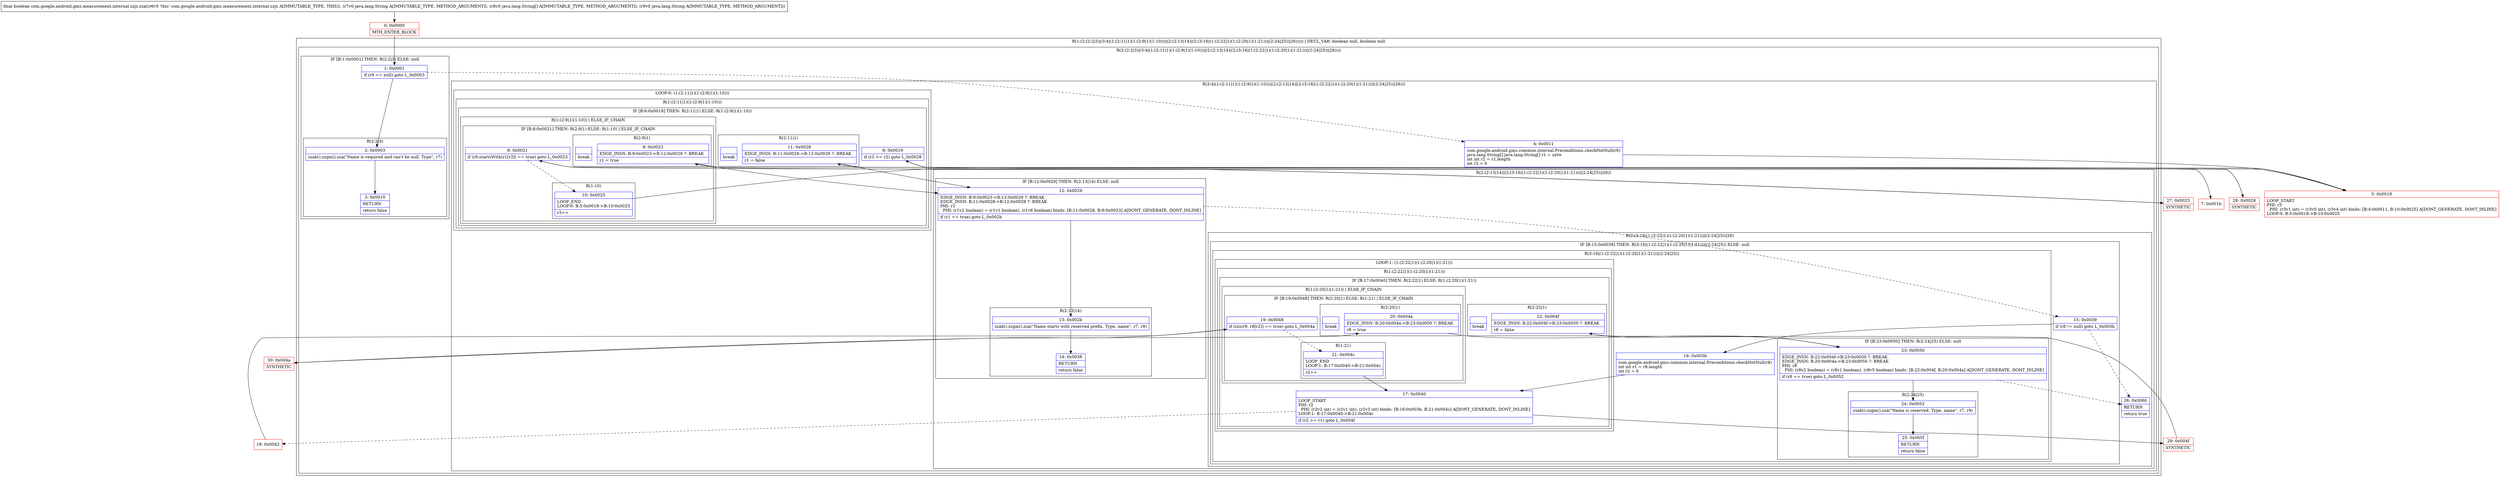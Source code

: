 digraph "CFG forcom.google.android.gms.measurement.internal.zzjs.zza(Ljava\/lang\/String;[Ljava\/lang\/String;Ljava\/lang\/String;)Z" {
subgraph cluster_Region_76250496 {
label = "R(1:(2:(2:2|3)|(3:4|(1:(2:11|1)(1:(2:9|1)(1:10)))|(2:(2:13|14)|(2:(3:16|(1:(2:22|1)(1:(2:20|1)(1:21)))|(2:24|25))|26))))) | DECL_VAR: boolean null, boolean null\l";
node [shape=record,color=blue];
subgraph cluster_Region_269205443 {
label = "R(2:(2:2|3)|(3:4|(1:(2:11|1)(1:(2:9|1)(1:10)))|(2:(2:13|14)|(2:(3:16|(1:(2:22|1)(1:(2:20|1)(1:21)))|(2:24|25))|26))))";
node [shape=record,color=blue];
subgraph cluster_IfRegion_1824868504 {
label = "IF [B:1:0x0001] THEN: R(2:2|3) ELSE: null";
node [shape=record,color=blue];
Node_1 [shape=record,label="{1\:\ 0x0001|if (r9 == null) goto L_0x0003\l}"];
subgraph cluster_Region_1511143835 {
label = "R(2:2|3)";
node [shape=record,color=blue];
Node_2 [shape=record,label="{2\:\ 0x0003|zzab().zzgm().zza(\"Name is required and can't be null. Type\", r7)\l}"];
Node_3 [shape=record,label="{3\:\ 0x0010|RETURN\l|return false\l}"];
}
}
subgraph cluster_Region_2024426045 {
label = "R(3:4|(1:(2:11|1)(1:(2:9|1)(1:10)))|(2:(2:13|14)|(2:(3:16|(1:(2:22|1)(1:(2:20|1)(1:21)))|(2:24|25))|26)))";
node [shape=record,color=blue];
Node_4 [shape=record,label="{4\:\ 0x0011|com.google.android.gms.common.internal.Preconditions.checkNotNull(r9)\ljava.lang.String[] java.lang.String[] r1 = zztw\lint int r2 = r1.length\lint r3 = 0\l}"];
subgraph cluster_LoopRegion_95041572 {
label = "LOOP:0: (1:(2:11|1)(1:(2:9|1)(1:10)))";
node [shape=record,color=blue];
subgraph cluster_Region_1209166581 {
label = "R(1:(2:11|1)(1:(2:9|1)(1:10)))";
node [shape=record,color=blue];
subgraph cluster_IfRegion_257916108 {
label = "IF [B:6:0x0019] THEN: R(2:11|1) ELSE: R(1:(2:9|1)(1:10))";
node [shape=record,color=blue];
Node_6 [shape=record,label="{6\:\ 0x0019|if (r3 \>= r2) goto L_0x0028\l}"];
subgraph cluster_Region_287368897 {
label = "R(2:11|1)";
node [shape=record,color=blue];
Node_11 [shape=record,label="{11\:\ 0x0028|EDGE_INSN: B:11:0x0028\-\>B:12:0x0029 ?: BREAK  \l|r1 = false\l}"];
Node_InsnContainer_240478951 [shape=record,label="{|break\l}"];
}
subgraph cluster_Region_1170228311 {
label = "R(1:(2:9|1)(1:10)) | ELSE_IF_CHAIN\l";
node [shape=record,color=blue];
subgraph cluster_IfRegion_1625755947 {
label = "IF [B:8:0x0021] THEN: R(2:9|1) ELSE: R(1:10) | ELSE_IF_CHAIN\l";
node [shape=record,color=blue];
Node_8 [shape=record,label="{8\:\ 0x0021|if (r9.startsWith(r1[r3]) == true) goto L_0x0023\l}"];
subgraph cluster_Region_1234621319 {
label = "R(2:9|1)";
node [shape=record,color=blue];
Node_9 [shape=record,label="{9\:\ 0x0023|EDGE_INSN: B:9:0x0023\-\>B:12:0x0029 ?: BREAK  \l|r1 = true\l}"];
Node_InsnContainer_301936595 [shape=record,label="{|break\l}"];
}
subgraph cluster_Region_997308464 {
label = "R(1:10)";
node [shape=record,color=blue];
Node_10 [shape=record,label="{10\:\ 0x0025|LOOP_END\lLOOP:0: B:5:0x0018\-\>B:10:0x0025\l|r3++\l}"];
}
}
}
}
}
}
subgraph cluster_Region_1247918811 {
label = "R(2:(2:13|14)|(2:(3:16|(1:(2:22|1)(1:(2:20|1)(1:21)))|(2:24|25))|26))";
node [shape=record,color=blue];
subgraph cluster_IfRegion_1866916642 {
label = "IF [B:12:0x0029] THEN: R(2:13|14) ELSE: null";
node [shape=record,color=blue];
Node_12 [shape=record,label="{12\:\ 0x0029|EDGE_INSN: B:9:0x0023\-\>B:12:0x0029 ?: BREAK  \lEDGE_INSN: B:11:0x0028\-\>B:12:0x0029 ?: BREAK  \lPHI: r1 \l  PHI: (r1v2 boolean) = (r1v1 boolean), (r1v6 boolean) binds: [B:11:0x0028, B:9:0x0023] A[DONT_GENERATE, DONT_INLINE]\l|if (r1 == true) goto L_0x002b\l}"];
subgraph cluster_Region_677638241 {
label = "R(2:13|14)";
node [shape=record,color=blue];
Node_13 [shape=record,label="{13\:\ 0x002b|zzab().zzgm().zza(\"Name starts with reserved prefix. Type, name\", r7, r9)\l}"];
Node_14 [shape=record,label="{14\:\ 0x0038|RETURN\l|return false\l}"];
}
}
subgraph cluster_Region_1082839817 {
label = "R(2:(3:16|(1:(2:22|1)(1:(2:20|1)(1:21)))|(2:24|25))|26)";
node [shape=record,color=blue];
subgraph cluster_IfRegion_125443745 {
label = "IF [B:15:0x0039] THEN: R(3:16|(1:(2:22|1)(1:(2:20|1)(1:21)))|(2:24|25)) ELSE: null";
node [shape=record,color=blue];
Node_15 [shape=record,label="{15\:\ 0x0039|if (r8 != null) goto L_0x003b\l}"];
subgraph cluster_Region_1037795173 {
label = "R(3:16|(1:(2:22|1)(1:(2:20|1)(1:21)))|(2:24|25))";
node [shape=record,color=blue];
Node_16 [shape=record,label="{16\:\ 0x003b|com.google.android.gms.common.internal.Preconditions.checkNotNull(r8)\lint int r1 = r8.length\lint r2 = 0\l}"];
subgraph cluster_LoopRegion_1602069151 {
label = "LOOP:1: (1:(2:22|1)(1:(2:20|1)(1:21)))";
node [shape=record,color=blue];
subgraph cluster_Region_1747624425 {
label = "R(1:(2:22|1)(1:(2:20|1)(1:21)))";
node [shape=record,color=blue];
subgraph cluster_IfRegion_199090390 {
label = "IF [B:17:0x0040] THEN: R(2:22|1) ELSE: R(1:(2:20|1)(1:21))";
node [shape=record,color=blue];
Node_17 [shape=record,label="{17\:\ 0x0040|LOOP_START\lPHI: r2 \l  PHI: (r2v2 int) = (r2v1 int), (r2v3 int) binds: [B:16:0x003b, B:21:0x004c] A[DONT_GENERATE, DONT_INLINE]\lLOOP:1: B:17:0x0040\-\>B:21:0x004c\l|if (r2 \>= r1) goto L_0x004f\l}"];
subgraph cluster_Region_82743330 {
label = "R(2:22|1)";
node [shape=record,color=blue];
Node_22 [shape=record,label="{22\:\ 0x004f|EDGE_INSN: B:22:0x004f\-\>B:23:0x0050 ?: BREAK  \l|r8 = false\l}"];
Node_InsnContainer_2125342078 [shape=record,label="{|break\l}"];
}
subgraph cluster_Region_695640860 {
label = "R(1:(2:20|1)(1:21)) | ELSE_IF_CHAIN\l";
node [shape=record,color=blue];
subgraph cluster_IfRegion_1655237445 {
label = "IF [B:19:0x0048] THEN: R(2:20|1) ELSE: R(1:21) | ELSE_IF_CHAIN\l";
node [shape=record,color=blue];
Node_19 [shape=record,label="{19\:\ 0x0048|if (zzs(r9, r8[r2]) == true) goto L_0x004a\l}"];
subgraph cluster_Region_1624316729 {
label = "R(2:20|1)";
node [shape=record,color=blue];
Node_20 [shape=record,label="{20\:\ 0x004a|EDGE_INSN: B:20:0x004a\-\>B:23:0x0050 ?: BREAK  \l|r8 = true\l}"];
Node_InsnContainer_455968247 [shape=record,label="{|break\l}"];
}
subgraph cluster_Region_492640642 {
label = "R(1:21)";
node [shape=record,color=blue];
Node_21 [shape=record,label="{21\:\ 0x004c|LOOP_END\lLOOP:1: B:17:0x0040\-\>B:21:0x004c\l|r2++\l}"];
}
}
}
}
}
}
subgraph cluster_IfRegion_641030802 {
label = "IF [B:23:0x0050] THEN: R(2:24|25) ELSE: null";
node [shape=record,color=blue];
Node_23 [shape=record,label="{23\:\ 0x0050|EDGE_INSN: B:22:0x004f\-\>B:23:0x0050 ?: BREAK  \lEDGE_INSN: B:20:0x004a\-\>B:23:0x0050 ?: BREAK  \lPHI: r8 \l  PHI: (r8v2 boolean) = (r8v1 boolean), (r8v5 boolean) binds: [B:22:0x004f, B:20:0x004a] A[DONT_GENERATE, DONT_INLINE]\l|if (r8 == true) goto L_0x0052\l}"];
subgraph cluster_Region_692002559 {
label = "R(2:24|25)";
node [shape=record,color=blue];
Node_24 [shape=record,label="{24\:\ 0x0052|zzab().zzgm().zza(\"Name is reserved. Type, name\", r7, r9)\l}"];
Node_25 [shape=record,label="{25\:\ 0x005f|RETURN\l|return false\l}"];
}
}
}
}
Node_26 [shape=record,label="{26\:\ 0x0060|RETURN\l|return true\l}"];
}
}
}
}
}
Node_0 [shape=record,color=red,label="{0\:\ 0x0000|MTH_ENTER_BLOCK\l}"];
Node_5 [shape=record,color=red,label="{5\:\ 0x0018|LOOP_START\lPHI: r3 \l  PHI: (r3v1 int) = (r3v0 int), (r3v4 int) binds: [B:4:0x0011, B:10:0x0025] A[DONT_GENERATE, DONT_INLINE]\lLOOP:0: B:5:0x0018\-\>B:10:0x0025\l}"];
Node_7 [shape=record,color=red,label="{7\:\ 0x001b}"];
Node_18 [shape=record,color=red,label="{18\:\ 0x0042}"];
Node_27 [shape=record,color=red,label="{27\:\ 0x0023|SYNTHETIC\l}"];
Node_28 [shape=record,color=red,label="{28\:\ 0x0028|SYNTHETIC\l}"];
Node_29 [shape=record,color=red,label="{29\:\ 0x004f|SYNTHETIC\l}"];
Node_30 [shape=record,color=red,label="{30\:\ 0x004a|SYNTHETIC\l}"];
MethodNode[shape=record,label="{final boolean com.google.android.gms.measurement.internal.zzjs.zza((r6v0 'this' com.google.android.gms.measurement.internal.zzjs A[IMMUTABLE_TYPE, THIS]), (r7v0 java.lang.String A[IMMUTABLE_TYPE, METHOD_ARGUMENT]), (r8v0 java.lang.String[] A[IMMUTABLE_TYPE, METHOD_ARGUMENT]), (r9v0 java.lang.String A[IMMUTABLE_TYPE, METHOD_ARGUMENT])) }"];
MethodNode -> Node_0;
Node_1 -> Node_2;
Node_1 -> Node_4[style=dashed];
Node_2 -> Node_3;
Node_4 -> Node_5;
Node_6 -> Node_7[style=dashed];
Node_6 -> Node_28;
Node_11 -> Node_12;
Node_8 -> Node_10[style=dashed];
Node_8 -> Node_27;
Node_9 -> Node_12;
Node_10 -> Node_5;
Node_12 -> Node_13;
Node_12 -> Node_15[style=dashed];
Node_13 -> Node_14;
Node_15 -> Node_16;
Node_15 -> Node_26[style=dashed];
Node_16 -> Node_17;
Node_17 -> Node_18[style=dashed];
Node_17 -> Node_29;
Node_22 -> Node_23;
Node_19 -> Node_21[style=dashed];
Node_19 -> Node_30;
Node_20 -> Node_23;
Node_21 -> Node_17;
Node_23 -> Node_24;
Node_23 -> Node_26[style=dashed];
Node_24 -> Node_25;
Node_0 -> Node_1;
Node_5 -> Node_6;
Node_7 -> Node_8;
Node_18 -> Node_19;
Node_27 -> Node_9;
Node_28 -> Node_11;
Node_29 -> Node_22;
Node_30 -> Node_20;
}

